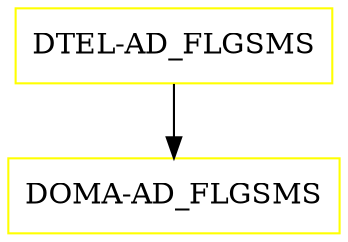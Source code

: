 digraph G {
  "DTEL-AD_FLGSMS" [shape=box,color=yellow];
  "DOMA-AD_FLGSMS" [shape=box,color=yellow,URL="./DOMA_AD_FLGSMS.html"];
  "DTEL-AD_FLGSMS" -> "DOMA-AD_FLGSMS";
}
